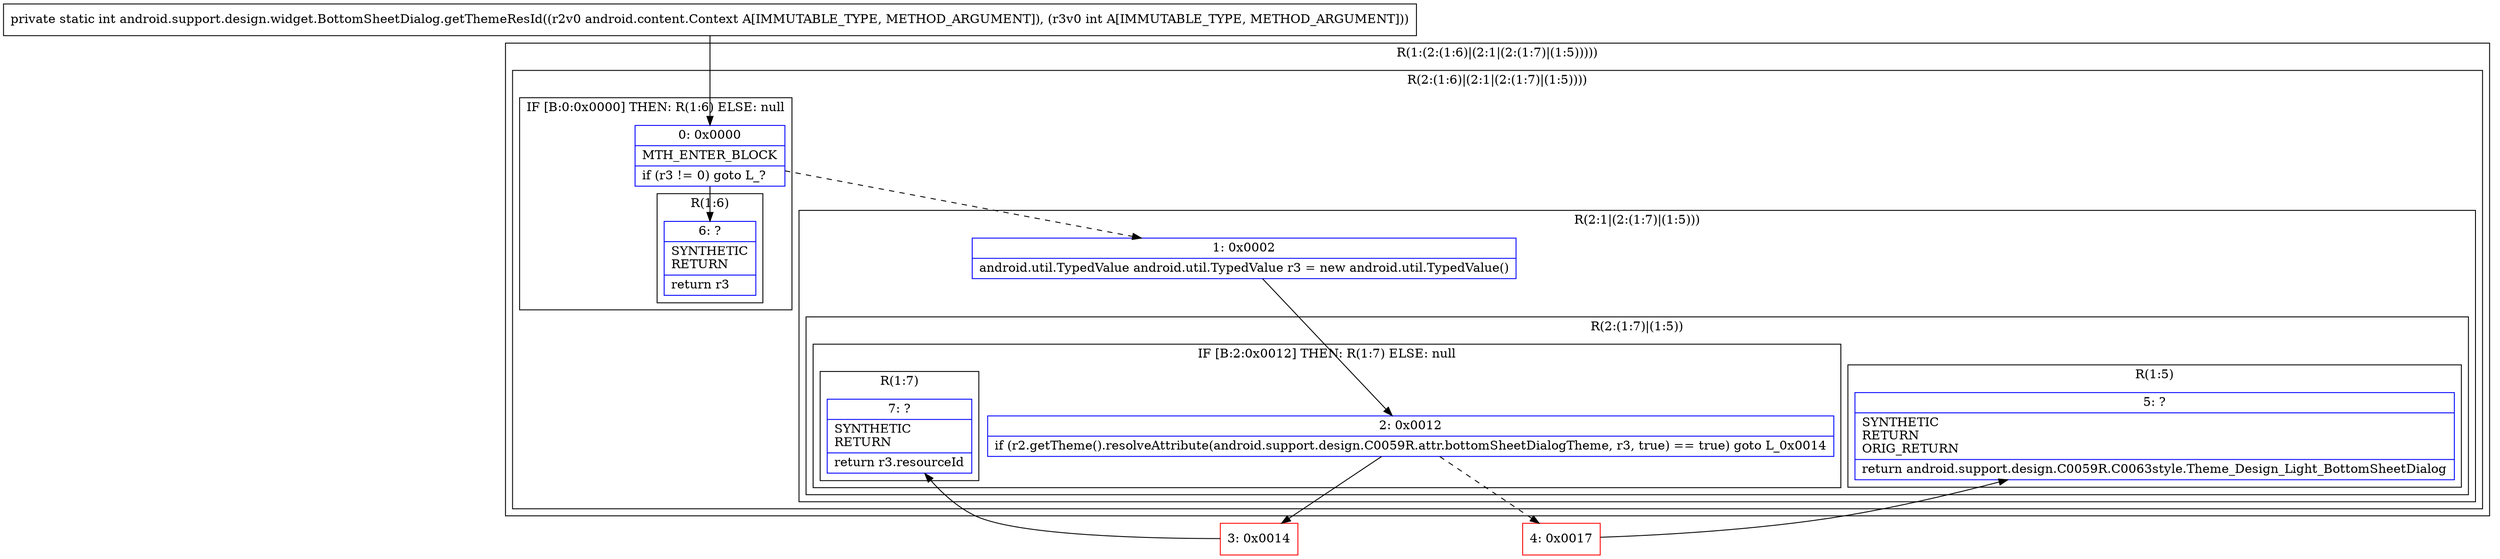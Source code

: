 digraph "CFG forandroid.support.design.widget.BottomSheetDialog.getThemeResId(Landroid\/content\/Context;I)I" {
subgraph cluster_Region_407565546 {
label = "R(1:(2:(1:6)|(2:1|(2:(1:7)|(1:5)))))";
node [shape=record,color=blue];
subgraph cluster_Region_406348850 {
label = "R(2:(1:6)|(2:1|(2:(1:7)|(1:5))))";
node [shape=record,color=blue];
subgraph cluster_IfRegion_532788201 {
label = "IF [B:0:0x0000] THEN: R(1:6) ELSE: null";
node [shape=record,color=blue];
Node_0 [shape=record,label="{0\:\ 0x0000|MTH_ENTER_BLOCK\l|if (r3 != 0) goto L_?\l}"];
subgraph cluster_Region_1926066654 {
label = "R(1:6)";
node [shape=record,color=blue];
Node_6 [shape=record,label="{6\:\ ?|SYNTHETIC\lRETURN\l|return r3\l}"];
}
}
subgraph cluster_Region_475910188 {
label = "R(2:1|(2:(1:7)|(1:5)))";
node [shape=record,color=blue];
Node_1 [shape=record,label="{1\:\ 0x0002|android.util.TypedValue android.util.TypedValue r3 = new android.util.TypedValue()\l}"];
subgraph cluster_Region_1039087305 {
label = "R(2:(1:7)|(1:5))";
node [shape=record,color=blue];
subgraph cluster_IfRegion_353105850 {
label = "IF [B:2:0x0012] THEN: R(1:7) ELSE: null";
node [shape=record,color=blue];
Node_2 [shape=record,label="{2\:\ 0x0012|if (r2.getTheme().resolveAttribute(android.support.design.C0059R.attr.bottomSheetDialogTheme, r3, true) == true) goto L_0x0014\l}"];
subgraph cluster_Region_672627243 {
label = "R(1:7)";
node [shape=record,color=blue];
Node_7 [shape=record,label="{7\:\ ?|SYNTHETIC\lRETURN\l|return r3.resourceId\l}"];
}
}
subgraph cluster_Region_1714277554 {
label = "R(1:5)";
node [shape=record,color=blue];
Node_5 [shape=record,label="{5\:\ ?|SYNTHETIC\lRETURN\lORIG_RETURN\l|return android.support.design.C0059R.C0063style.Theme_Design_Light_BottomSheetDialog\l}"];
}
}
}
}
}
Node_3 [shape=record,color=red,label="{3\:\ 0x0014}"];
Node_4 [shape=record,color=red,label="{4\:\ 0x0017}"];
MethodNode[shape=record,label="{private static int android.support.design.widget.BottomSheetDialog.getThemeResId((r2v0 android.content.Context A[IMMUTABLE_TYPE, METHOD_ARGUMENT]), (r3v0 int A[IMMUTABLE_TYPE, METHOD_ARGUMENT])) }"];
MethodNode -> Node_0;
Node_0 -> Node_1[style=dashed];
Node_0 -> Node_6;
Node_1 -> Node_2;
Node_2 -> Node_3;
Node_2 -> Node_4[style=dashed];
Node_3 -> Node_7;
Node_4 -> Node_5;
}

